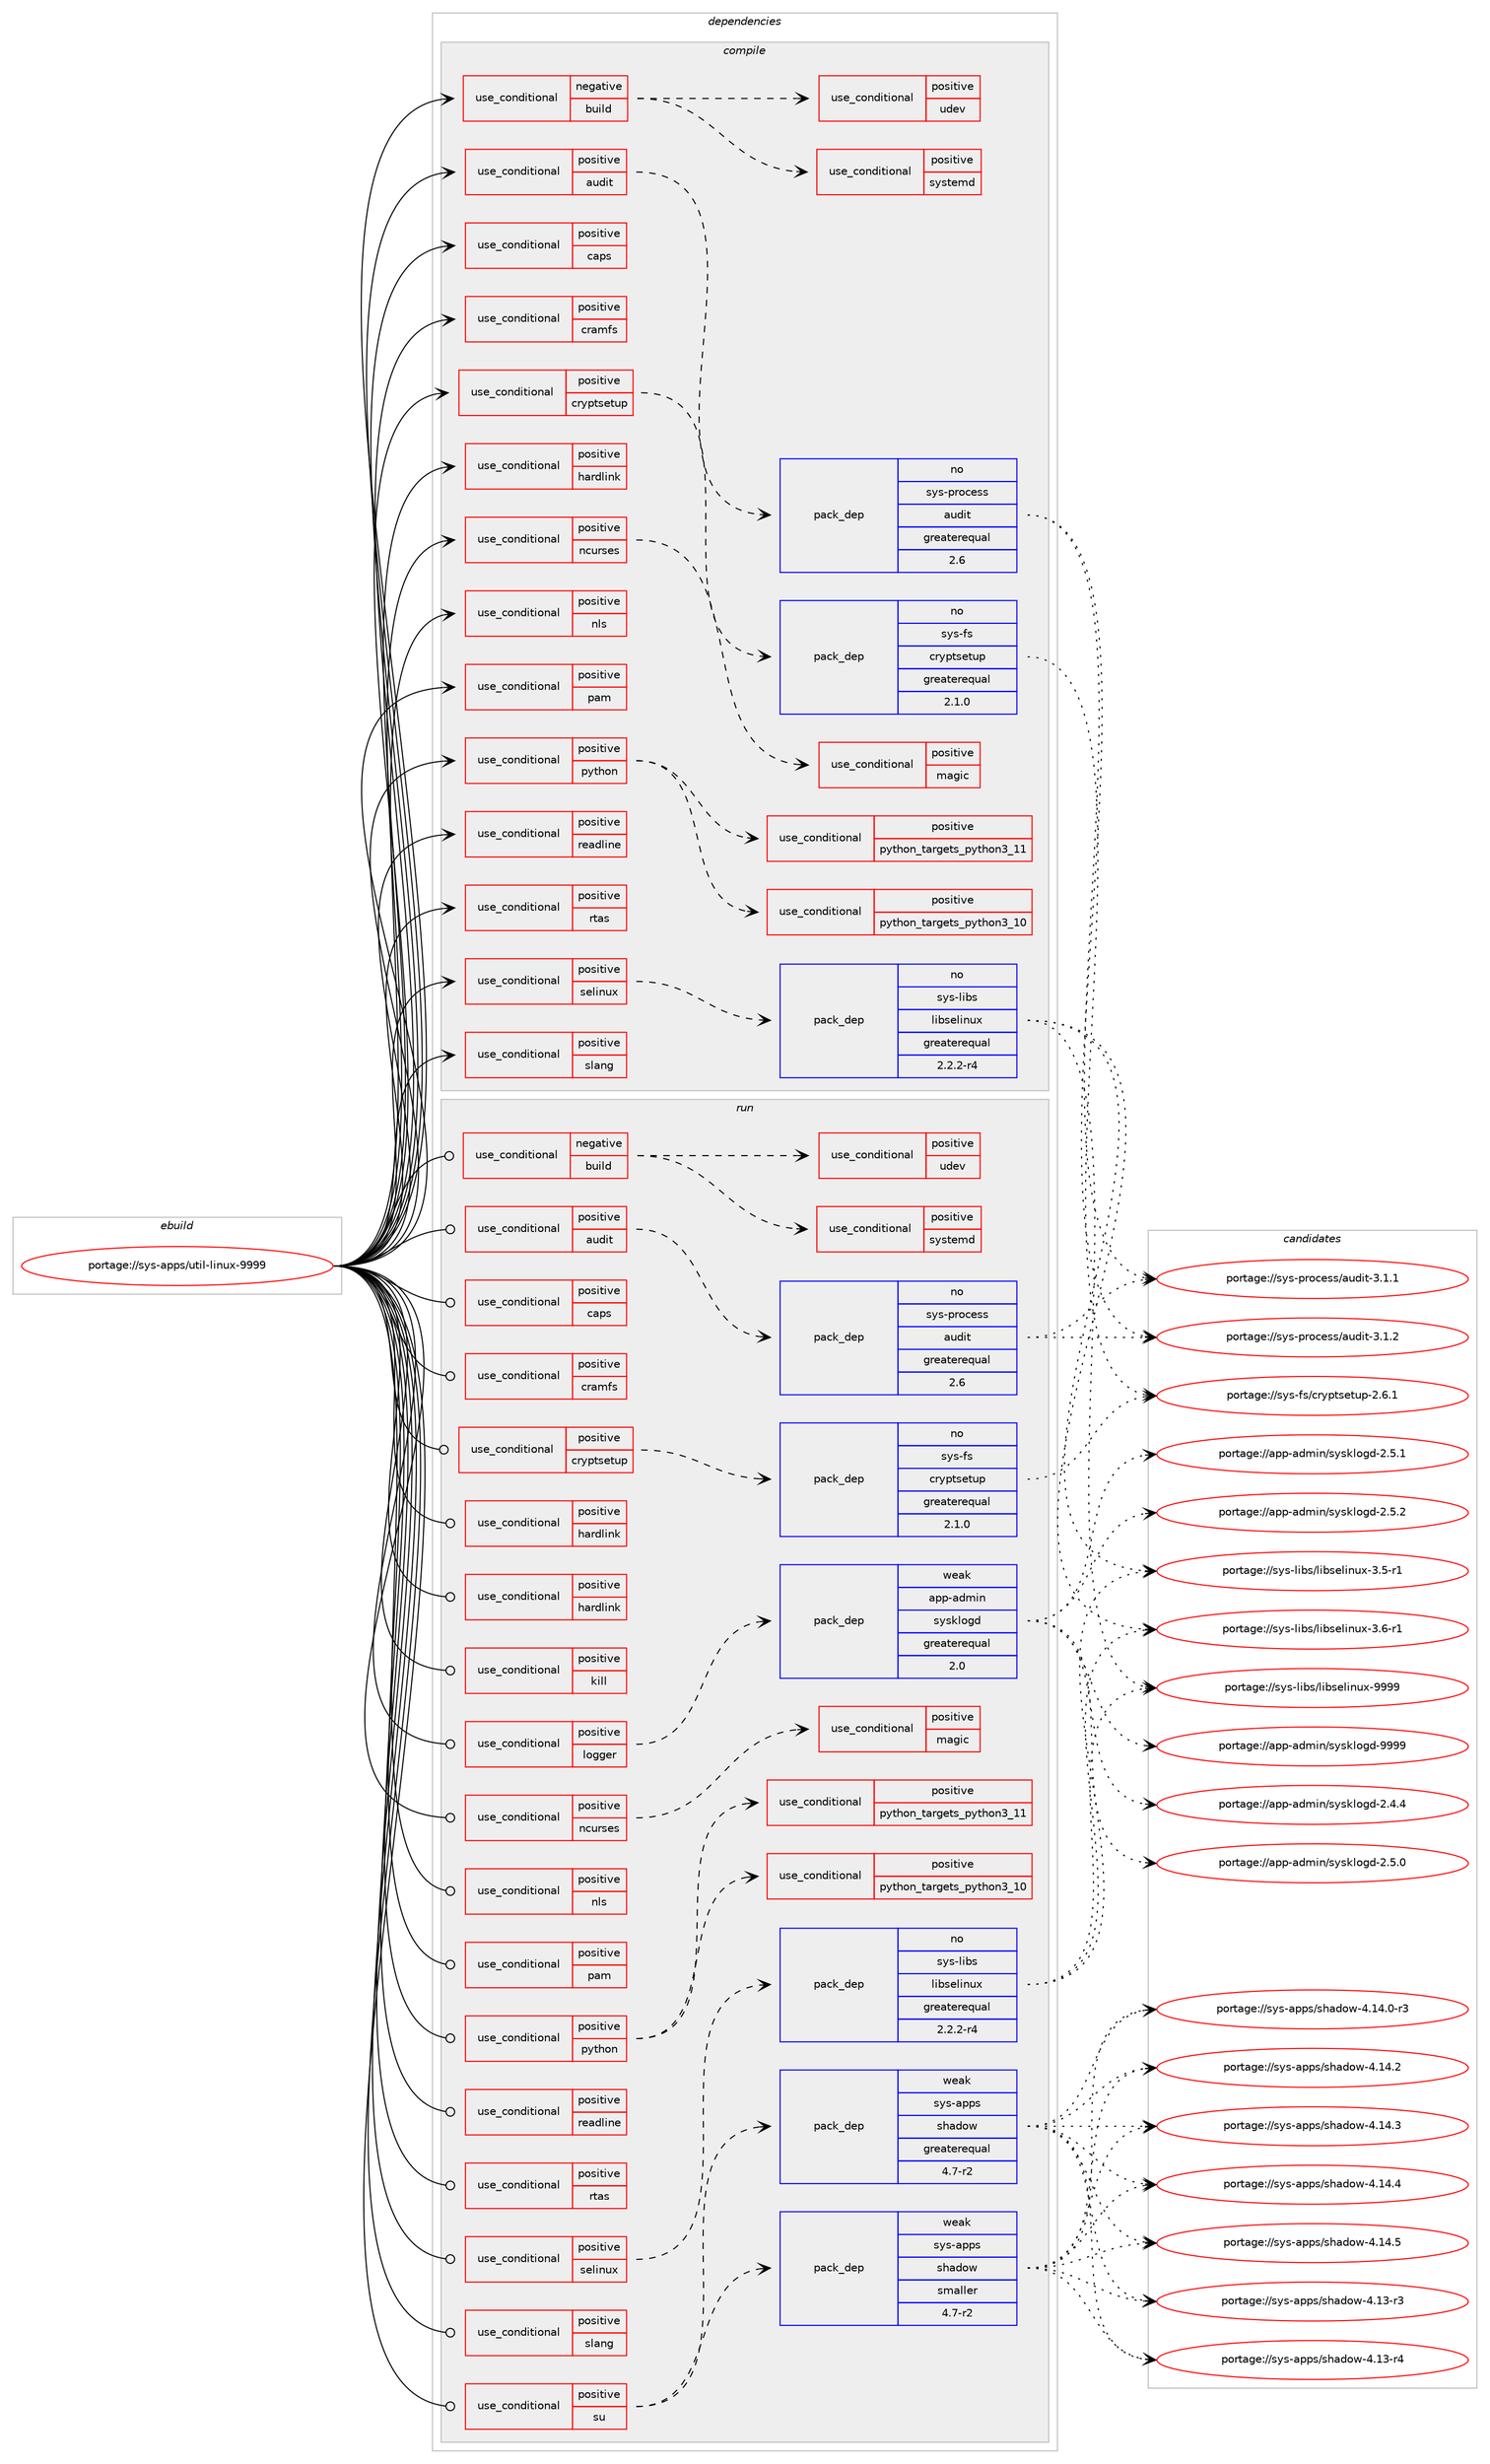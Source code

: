 digraph prolog {

# *************
# Graph options
# *************

newrank=true;
concentrate=true;
compound=true;
graph [rankdir=LR,fontname=Helvetica,fontsize=10,ranksep=1.5];#, ranksep=2.5, nodesep=0.2];
edge  [arrowhead=vee];
node  [fontname=Helvetica,fontsize=10];

# **********
# The ebuild
# **********

subgraph cluster_leftcol {
color=gray;
rank=same;
label=<<i>ebuild</i>>;
id [label="portage://sys-apps/util-linux-9999", color=red, width=4, href="../sys-apps/util-linux-9999.svg"];
}

# ****************
# The dependencies
# ****************

subgraph cluster_midcol {
color=gray;
label=<<i>dependencies</i>>;
subgraph cluster_compile {
fillcolor="#eeeeee";
style=filled;
label=<<i>compile</i>>;
subgraph cond13263 {
dependency19716 [label=<<TABLE BORDER="0" CELLBORDER="1" CELLSPACING="0" CELLPADDING="4"><TR><TD ROWSPAN="3" CELLPADDING="10">use_conditional</TD></TR><TR><TD>negative</TD></TR><TR><TD>build</TD></TR></TABLE>>, shape=none, color=red];
subgraph cond13264 {
dependency19717 [label=<<TABLE BORDER="0" CELLBORDER="1" CELLSPACING="0" CELLPADDING="4"><TR><TD ROWSPAN="3" CELLPADDING="10">use_conditional</TD></TR><TR><TD>positive</TD></TR><TR><TD>systemd</TD></TR></TABLE>>, shape=none, color=red];
# *** BEGIN UNKNOWN DEPENDENCY TYPE (TODO) ***
# dependency19717 -> package_dependency(portage://sys-apps/util-linux-9999,install,no,sys-apps,systemd,none,[,,],[],[])
# *** END UNKNOWN DEPENDENCY TYPE (TODO) ***

}
dependency19716:e -> dependency19717:w [weight=20,style="dashed",arrowhead="vee"];
subgraph cond13265 {
dependency19718 [label=<<TABLE BORDER="0" CELLBORDER="1" CELLSPACING="0" CELLPADDING="4"><TR><TD ROWSPAN="3" CELLPADDING="10">use_conditional</TD></TR><TR><TD>positive</TD></TR><TR><TD>udev</TD></TR></TABLE>>, shape=none, color=red];
# *** BEGIN UNKNOWN DEPENDENCY TYPE (TODO) ***
# dependency19718 -> package_dependency(portage://sys-apps/util-linux-9999,install,no,virtual,libudev,none,[,,],any_same_slot,[])
# *** END UNKNOWN DEPENDENCY TYPE (TODO) ***

}
dependency19716:e -> dependency19718:w [weight=20,style="dashed",arrowhead="vee"];
}
id:e -> dependency19716:w [weight=20,style="solid",arrowhead="vee"];
subgraph cond13266 {
dependency19719 [label=<<TABLE BORDER="0" CELLBORDER="1" CELLSPACING="0" CELLPADDING="4"><TR><TD ROWSPAN="3" CELLPADDING="10">use_conditional</TD></TR><TR><TD>positive</TD></TR><TR><TD>audit</TD></TR></TABLE>>, shape=none, color=red];
subgraph pack6272 {
dependency19720 [label=<<TABLE BORDER="0" CELLBORDER="1" CELLSPACING="0" CELLPADDING="4" WIDTH="220"><TR><TD ROWSPAN="6" CELLPADDING="30">pack_dep</TD></TR><TR><TD WIDTH="110">no</TD></TR><TR><TD>sys-process</TD></TR><TR><TD>audit</TD></TR><TR><TD>greaterequal</TD></TR><TR><TD>2.6</TD></TR></TABLE>>, shape=none, color=blue];
}
dependency19719:e -> dependency19720:w [weight=20,style="dashed",arrowhead="vee"];
}
id:e -> dependency19719:w [weight=20,style="solid",arrowhead="vee"];
subgraph cond13267 {
dependency19721 [label=<<TABLE BORDER="0" CELLBORDER="1" CELLSPACING="0" CELLPADDING="4"><TR><TD ROWSPAN="3" CELLPADDING="10">use_conditional</TD></TR><TR><TD>positive</TD></TR><TR><TD>caps</TD></TR></TABLE>>, shape=none, color=red];
# *** BEGIN UNKNOWN DEPENDENCY TYPE (TODO) ***
# dependency19721 -> package_dependency(portage://sys-apps/util-linux-9999,install,no,sys-libs,libcap-ng,none,[,,],[],[])
# *** END UNKNOWN DEPENDENCY TYPE (TODO) ***

}
id:e -> dependency19721:w [weight=20,style="solid",arrowhead="vee"];
subgraph cond13268 {
dependency19722 [label=<<TABLE BORDER="0" CELLBORDER="1" CELLSPACING="0" CELLPADDING="4"><TR><TD ROWSPAN="3" CELLPADDING="10">use_conditional</TD></TR><TR><TD>positive</TD></TR><TR><TD>cramfs</TD></TR></TABLE>>, shape=none, color=red];
# *** BEGIN UNKNOWN DEPENDENCY TYPE (TODO) ***
# dependency19722 -> package_dependency(portage://sys-apps/util-linux-9999,install,no,sys-libs,zlib,none,[,,],any_same_slot,[])
# *** END UNKNOWN DEPENDENCY TYPE (TODO) ***

}
id:e -> dependency19722:w [weight=20,style="solid",arrowhead="vee"];
subgraph cond13269 {
dependency19723 [label=<<TABLE BORDER="0" CELLBORDER="1" CELLSPACING="0" CELLPADDING="4"><TR><TD ROWSPAN="3" CELLPADDING="10">use_conditional</TD></TR><TR><TD>positive</TD></TR><TR><TD>cryptsetup</TD></TR></TABLE>>, shape=none, color=red];
subgraph pack6273 {
dependency19724 [label=<<TABLE BORDER="0" CELLBORDER="1" CELLSPACING="0" CELLPADDING="4" WIDTH="220"><TR><TD ROWSPAN="6" CELLPADDING="30">pack_dep</TD></TR><TR><TD WIDTH="110">no</TD></TR><TR><TD>sys-fs</TD></TR><TR><TD>cryptsetup</TD></TR><TR><TD>greaterequal</TD></TR><TR><TD>2.1.0</TD></TR></TABLE>>, shape=none, color=blue];
}
dependency19723:e -> dependency19724:w [weight=20,style="dashed",arrowhead="vee"];
}
id:e -> dependency19723:w [weight=20,style="solid",arrowhead="vee"];
subgraph cond13270 {
dependency19725 [label=<<TABLE BORDER="0" CELLBORDER="1" CELLSPACING="0" CELLPADDING="4"><TR><TD ROWSPAN="3" CELLPADDING="10">use_conditional</TD></TR><TR><TD>positive</TD></TR><TR><TD>hardlink</TD></TR></TABLE>>, shape=none, color=red];
# *** BEGIN UNKNOWN DEPENDENCY TYPE (TODO) ***
# dependency19725 -> package_dependency(portage://sys-apps/util-linux-9999,install,no,dev-libs,libpcre2,none,[,,],any_same_slot,[])
# *** END UNKNOWN DEPENDENCY TYPE (TODO) ***

}
id:e -> dependency19725:w [weight=20,style="solid",arrowhead="vee"];
subgraph cond13271 {
dependency19726 [label=<<TABLE BORDER="0" CELLBORDER="1" CELLSPACING="0" CELLPADDING="4"><TR><TD ROWSPAN="3" CELLPADDING="10">use_conditional</TD></TR><TR><TD>positive</TD></TR><TR><TD>ncurses</TD></TR></TABLE>>, shape=none, color=red];
# *** BEGIN UNKNOWN DEPENDENCY TYPE (TODO) ***
# dependency19726 -> package_dependency(portage://sys-apps/util-linux-9999,install,no,sys-libs,ncurses,none,[,,],any_same_slot,[use(optenable(unicode),positive)])
# *** END UNKNOWN DEPENDENCY TYPE (TODO) ***

subgraph cond13272 {
dependency19727 [label=<<TABLE BORDER="0" CELLBORDER="1" CELLSPACING="0" CELLPADDING="4"><TR><TD ROWSPAN="3" CELLPADDING="10">use_conditional</TD></TR><TR><TD>positive</TD></TR><TR><TD>magic</TD></TR></TABLE>>, shape=none, color=red];
# *** BEGIN UNKNOWN DEPENDENCY TYPE (TODO) ***
# dependency19727 -> package_dependency(portage://sys-apps/util-linux-9999,install,no,sys-apps,file,none,[,,],[slot(0),equal],[])
# *** END UNKNOWN DEPENDENCY TYPE (TODO) ***

}
dependency19726:e -> dependency19727:w [weight=20,style="dashed",arrowhead="vee"];
}
id:e -> dependency19726:w [weight=20,style="solid",arrowhead="vee"];
subgraph cond13273 {
dependency19728 [label=<<TABLE BORDER="0" CELLBORDER="1" CELLSPACING="0" CELLPADDING="4"><TR><TD ROWSPAN="3" CELLPADDING="10">use_conditional</TD></TR><TR><TD>positive</TD></TR><TR><TD>nls</TD></TR></TABLE>>, shape=none, color=red];
# *** BEGIN UNKNOWN DEPENDENCY TYPE (TODO) ***
# dependency19728 -> package_dependency(portage://sys-apps/util-linux-9999,install,no,virtual,libintl,none,[,,],[],[use(optenable(abi_x86_32),negative),use(optenable(abi_x86_64),negative),use(optenable(abi_x86_x32),negative),use(optenable(abi_mips_n32),negative),use(optenable(abi_mips_n64),negative),use(optenable(abi_mips_o32),negative),use(optenable(abi_s390_32),negative),use(optenable(abi_s390_64),negative)])
# *** END UNKNOWN DEPENDENCY TYPE (TODO) ***

}
id:e -> dependency19728:w [weight=20,style="solid",arrowhead="vee"];
subgraph cond13274 {
dependency19729 [label=<<TABLE BORDER="0" CELLBORDER="1" CELLSPACING="0" CELLPADDING="4"><TR><TD ROWSPAN="3" CELLPADDING="10">use_conditional</TD></TR><TR><TD>positive</TD></TR><TR><TD>pam</TD></TR></TABLE>>, shape=none, color=red];
# *** BEGIN UNKNOWN DEPENDENCY TYPE (TODO) ***
# dependency19729 -> package_dependency(portage://sys-apps/util-linux-9999,install,no,sys-libs,pam,none,[,,],[],[])
# *** END UNKNOWN DEPENDENCY TYPE (TODO) ***

}
id:e -> dependency19729:w [weight=20,style="solid",arrowhead="vee"];
subgraph cond13275 {
dependency19730 [label=<<TABLE BORDER="0" CELLBORDER="1" CELLSPACING="0" CELLPADDING="4"><TR><TD ROWSPAN="3" CELLPADDING="10">use_conditional</TD></TR><TR><TD>positive</TD></TR><TR><TD>python</TD></TR></TABLE>>, shape=none, color=red];
subgraph cond13276 {
dependency19731 [label=<<TABLE BORDER="0" CELLBORDER="1" CELLSPACING="0" CELLPADDING="4"><TR><TD ROWSPAN="3" CELLPADDING="10">use_conditional</TD></TR><TR><TD>positive</TD></TR><TR><TD>python_targets_python3_10</TD></TR></TABLE>>, shape=none, color=red];
# *** BEGIN UNKNOWN DEPENDENCY TYPE (TODO) ***
# dependency19731 -> package_dependency(portage://sys-apps/util-linux-9999,install,no,dev-lang,python,none,[,,],[slot(3.10)],[])
# *** END UNKNOWN DEPENDENCY TYPE (TODO) ***

}
dependency19730:e -> dependency19731:w [weight=20,style="dashed",arrowhead="vee"];
subgraph cond13277 {
dependency19732 [label=<<TABLE BORDER="0" CELLBORDER="1" CELLSPACING="0" CELLPADDING="4"><TR><TD ROWSPAN="3" CELLPADDING="10">use_conditional</TD></TR><TR><TD>positive</TD></TR><TR><TD>python_targets_python3_11</TD></TR></TABLE>>, shape=none, color=red];
# *** BEGIN UNKNOWN DEPENDENCY TYPE (TODO) ***
# dependency19732 -> package_dependency(portage://sys-apps/util-linux-9999,install,no,dev-lang,python,none,[,,],[slot(3.11)],[])
# *** END UNKNOWN DEPENDENCY TYPE (TODO) ***

}
dependency19730:e -> dependency19732:w [weight=20,style="dashed",arrowhead="vee"];
}
id:e -> dependency19730:w [weight=20,style="solid",arrowhead="vee"];
subgraph cond13278 {
dependency19733 [label=<<TABLE BORDER="0" CELLBORDER="1" CELLSPACING="0" CELLPADDING="4"><TR><TD ROWSPAN="3" CELLPADDING="10">use_conditional</TD></TR><TR><TD>positive</TD></TR><TR><TD>readline</TD></TR></TABLE>>, shape=none, color=red];
# *** BEGIN UNKNOWN DEPENDENCY TYPE (TODO) ***
# dependency19733 -> package_dependency(portage://sys-apps/util-linux-9999,install,no,sys-libs,readline,none,[,,],[slot(0),equal],[])
# *** END UNKNOWN DEPENDENCY TYPE (TODO) ***

}
id:e -> dependency19733:w [weight=20,style="solid",arrowhead="vee"];
subgraph cond13279 {
dependency19734 [label=<<TABLE BORDER="0" CELLBORDER="1" CELLSPACING="0" CELLPADDING="4"><TR><TD ROWSPAN="3" CELLPADDING="10">use_conditional</TD></TR><TR><TD>positive</TD></TR><TR><TD>rtas</TD></TR></TABLE>>, shape=none, color=red];
# *** BEGIN UNKNOWN DEPENDENCY TYPE (TODO) ***
# dependency19734 -> package_dependency(portage://sys-apps/util-linux-9999,install,no,sys-libs,librtas,none,[,,],[],[])
# *** END UNKNOWN DEPENDENCY TYPE (TODO) ***

}
id:e -> dependency19734:w [weight=20,style="solid",arrowhead="vee"];
subgraph cond13280 {
dependency19735 [label=<<TABLE BORDER="0" CELLBORDER="1" CELLSPACING="0" CELLPADDING="4"><TR><TD ROWSPAN="3" CELLPADDING="10">use_conditional</TD></TR><TR><TD>positive</TD></TR><TR><TD>selinux</TD></TR></TABLE>>, shape=none, color=red];
subgraph pack6274 {
dependency19736 [label=<<TABLE BORDER="0" CELLBORDER="1" CELLSPACING="0" CELLPADDING="4" WIDTH="220"><TR><TD ROWSPAN="6" CELLPADDING="30">pack_dep</TD></TR><TR><TD WIDTH="110">no</TD></TR><TR><TD>sys-libs</TD></TR><TR><TD>libselinux</TD></TR><TR><TD>greaterequal</TD></TR><TR><TD>2.2.2-r4</TD></TR></TABLE>>, shape=none, color=blue];
}
dependency19735:e -> dependency19736:w [weight=20,style="dashed",arrowhead="vee"];
}
id:e -> dependency19735:w [weight=20,style="solid",arrowhead="vee"];
subgraph cond13281 {
dependency19737 [label=<<TABLE BORDER="0" CELLBORDER="1" CELLSPACING="0" CELLPADDING="4"><TR><TD ROWSPAN="3" CELLPADDING="10">use_conditional</TD></TR><TR><TD>positive</TD></TR><TR><TD>slang</TD></TR></TABLE>>, shape=none, color=red];
# *** BEGIN UNKNOWN DEPENDENCY TYPE (TODO) ***
# dependency19737 -> package_dependency(portage://sys-apps/util-linux-9999,install,no,sys-libs,slang,none,[,,],[],[])
# *** END UNKNOWN DEPENDENCY TYPE (TODO) ***

}
id:e -> dependency19737:w [weight=20,style="solid",arrowhead="vee"];
# *** BEGIN UNKNOWN DEPENDENCY TYPE (TODO) ***
# id -> package_dependency(portage://sys-apps/util-linux-9999,install,no,acct-group,root,none,[,,],[],[])
# *** END UNKNOWN DEPENDENCY TYPE (TODO) ***

# *** BEGIN UNKNOWN DEPENDENCY TYPE (TODO) ***
# id -> package_dependency(portage://sys-apps/util-linux-9999,install,no,virtual,libcrypt,none,[,,],any_same_slot,[])
# *** END UNKNOWN DEPENDENCY TYPE (TODO) ***

# *** BEGIN UNKNOWN DEPENDENCY TYPE (TODO) ***
# id -> package_dependency(portage://sys-apps/util-linux-9999,install,no,virtual,os-headers,none,[,,],[],[])
# *** END UNKNOWN DEPENDENCY TYPE (TODO) ***

}
subgraph cluster_compileandrun {
fillcolor="#eeeeee";
style=filled;
label=<<i>compile and run</i>>;
}
subgraph cluster_run {
fillcolor="#eeeeee";
style=filled;
label=<<i>run</i>>;
subgraph cond13282 {
dependency19738 [label=<<TABLE BORDER="0" CELLBORDER="1" CELLSPACING="0" CELLPADDING="4"><TR><TD ROWSPAN="3" CELLPADDING="10">use_conditional</TD></TR><TR><TD>negative</TD></TR><TR><TD>build</TD></TR></TABLE>>, shape=none, color=red];
subgraph cond13283 {
dependency19739 [label=<<TABLE BORDER="0" CELLBORDER="1" CELLSPACING="0" CELLPADDING="4"><TR><TD ROWSPAN="3" CELLPADDING="10">use_conditional</TD></TR><TR><TD>positive</TD></TR><TR><TD>systemd</TD></TR></TABLE>>, shape=none, color=red];
# *** BEGIN UNKNOWN DEPENDENCY TYPE (TODO) ***
# dependency19739 -> package_dependency(portage://sys-apps/util-linux-9999,run,no,sys-apps,systemd,none,[,,],[],[])
# *** END UNKNOWN DEPENDENCY TYPE (TODO) ***

}
dependency19738:e -> dependency19739:w [weight=20,style="dashed",arrowhead="vee"];
subgraph cond13284 {
dependency19740 [label=<<TABLE BORDER="0" CELLBORDER="1" CELLSPACING="0" CELLPADDING="4"><TR><TD ROWSPAN="3" CELLPADDING="10">use_conditional</TD></TR><TR><TD>positive</TD></TR><TR><TD>udev</TD></TR></TABLE>>, shape=none, color=red];
# *** BEGIN UNKNOWN DEPENDENCY TYPE (TODO) ***
# dependency19740 -> package_dependency(portage://sys-apps/util-linux-9999,run,no,virtual,libudev,none,[,,],any_same_slot,[])
# *** END UNKNOWN DEPENDENCY TYPE (TODO) ***

}
dependency19738:e -> dependency19740:w [weight=20,style="dashed",arrowhead="vee"];
}
id:e -> dependency19738:w [weight=20,style="solid",arrowhead="odot"];
subgraph cond13285 {
dependency19741 [label=<<TABLE BORDER="0" CELLBORDER="1" CELLSPACING="0" CELLPADDING="4"><TR><TD ROWSPAN="3" CELLPADDING="10">use_conditional</TD></TR><TR><TD>positive</TD></TR><TR><TD>audit</TD></TR></TABLE>>, shape=none, color=red];
subgraph pack6275 {
dependency19742 [label=<<TABLE BORDER="0" CELLBORDER="1" CELLSPACING="0" CELLPADDING="4" WIDTH="220"><TR><TD ROWSPAN="6" CELLPADDING="30">pack_dep</TD></TR><TR><TD WIDTH="110">no</TD></TR><TR><TD>sys-process</TD></TR><TR><TD>audit</TD></TR><TR><TD>greaterequal</TD></TR><TR><TD>2.6</TD></TR></TABLE>>, shape=none, color=blue];
}
dependency19741:e -> dependency19742:w [weight=20,style="dashed",arrowhead="vee"];
}
id:e -> dependency19741:w [weight=20,style="solid",arrowhead="odot"];
subgraph cond13286 {
dependency19743 [label=<<TABLE BORDER="0" CELLBORDER="1" CELLSPACING="0" CELLPADDING="4"><TR><TD ROWSPAN="3" CELLPADDING="10">use_conditional</TD></TR><TR><TD>positive</TD></TR><TR><TD>caps</TD></TR></TABLE>>, shape=none, color=red];
# *** BEGIN UNKNOWN DEPENDENCY TYPE (TODO) ***
# dependency19743 -> package_dependency(portage://sys-apps/util-linux-9999,run,no,sys-libs,libcap-ng,none,[,,],[],[])
# *** END UNKNOWN DEPENDENCY TYPE (TODO) ***

}
id:e -> dependency19743:w [weight=20,style="solid",arrowhead="odot"];
subgraph cond13287 {
dependency19744 [label=<<TABLE BORDER="0" CELLBORDER="1" CELLSPACING="0" CELLPADDING="4"><TR><TD ROWSPAN="3" CELLPADDING="10">use_conditional</TD></TR><TR><TD>positive</TD></TR><TR><TD>cramfs</TD></TR></TABLE>>, shape=none, color=red];
# *** BEGIN UNKNOWN DEPENDENCY TYPE (TODO) ***
# dependency19744 -> package_dependency(portage://sys-apps/util-linux-9999,run,no,sys-libs,zlib,none,[,,],any_same_slot,[])
# *** END UNKNOWN DEPENDENCY TYPE (TODO) ***

}
id:e -> dependency19744:w [weight=20,style="solid",arrowhead="odot"];
subgraph cond13288 {
dependency19745 [label=<<TABLE BORDER="0" CELLBORDER="1" CELLSPACING="0" CELLPADDING="4"><TR><TD ROWSPAN="3" CELLPADDING="10">use_conditional</TD></TR><TR><TD>positive</TD></TR><TR><TD>cryptsetup</TD></TR></TABLE>>, shape=none, color=red];
subgraph pack6276 {
dependency19746 [label=<<TABLE BORDER="0" CELLBORDER="1" CELLSPACING="0" CELLPADDING="4" WIDTH="220"><TR><TD ROWSPAN="6" CELLPADDING="30">pack_dep</TD></TR><TR><TD WIDTH="110">no</TD></TR><TR><TD>sys-fs</TD></TR><TR><TD>cryptsetup</TD></TR><TR><TD>greaterequal</TD></TR><TR><TD>2.1.0</TD></TR></TABLE>>, shape=none, color=blue];
}
dependency19745:e -> dependency19746:w [weight=20,style="dashed",arrowhead="vee"];
}
id:e -> dependency19745:w [weight=20,style="solid",arrowhead="odot"];
subgraph cond13289 {
dependency19747 [label=<<TABLE BORDER="0" CELLBORDER="1" CELLSPACING="0" CELLPADDING="4"><TR><TD ROWSPAN="3" CELLPADDING="10">use_conditional</TD></TR><TR><TD>positive</TD></TR><TR><TD>hardlink</TD></TR></TABLE>>, shape=none, color=red];
# *** BEGIN UNKNOWN DEPENDENCY TYPE (TODO) ***
# dependency19747 -> package_dependency(portage://sys-apps/util-linux-9999,run,no,dev-libs,libpcre2,none,[,,],any_same_slot,[])
# *** END UNKNOWN DEPENDENCY TYPE (TODO) ***

}
id:e -> dependency19747:w [weight=20,style="solid",arrowhead="odot"];
subgraph cond13290 {
dependency19748 [label=<<TABLE BORDER="0" CELLBORDER="1" CELLSPACING="0" CELLPADDING="4"><TR><TD ROWSPAN="3" CELLPADDING="10">use_conditional</TD></TR><TR><TD>positive</TD></TR><TR><TD>hardlink</TD></TR></TABLE>>, shape=none, color=red];
# *** BEGIN UNKNOWN DEPENDENCY TYPE (TODO) ***
# dependency19748 -> package_dependency(portage://sys-apps/util-linux-9999,run,weak,app-arch,hardlink,none,[,,],[],[])
# *** END UNKNOWN DEPENDENCY TYPE (TODO) ***

}
id:e -> dependency19748:w [weight=20,style="solid",arrowhead="odot"];
subgraph cond13291 {
dependency19749 [label=<<TABLE BORDER="0" CELLBORDER="1" CELLSPACING="0" CELLPADDING="4"><TR><TD ROWSPAN="3" CELLPADDING="10">use_conditional</TD></TR><TR><TD>positive</TD></TR><TR><TD>kill</TD></TR></TABLE>>, shape=none, color=red];
# *** BEGIN UNKNOWN DEPENDENCY TYPE (TODO) ***
# dependency19749 -> package_dependency(portage://sys-apps/util-linux-9999,run,weak,sys-apps,coreutils,none,[,,],[],[use(enable(kill),none)])
# *** END UNKNOWN DEPENDENCY TYPE (TODO) ***

# *** BEGIN UNKNOWN DEPENDENCY TYPE (TODO) ***
# dependency19749 -> package_dependency(portage://sys-apps/util-linux-9999,run,weak,sys-process,procps,none,[,,],[],[use(enable(kill),none)])
# *** END UNKNOWN DEPENDENCY TYPE (TODO) ***

}
id:e -> dependency19749:w [weight=20,style="solid",arrowhead="odot"];
subgraph cond13292 {
dependency19750 [label=<<TABLE BORDER="0" CELLBORDER="1" CELLSPACING="0" CELLPADDING="4"><TR><TD ROWSPAN="3" CELLPADDING="10">use_conditional</TD></TR><TR><TD>positive</TD></TR><TR><TD>logger</TD></TR></TABLE>>, shape=none, color=red];
subgraph pack6277 {
dependency19751 [label=<<TABLE BORDER="0" CELLBORDER="1" CELLSPACING="0" CELLPADDING="4" WIDTH="220"><TR><TD ROWSPAN="6" CELLPADDING="30">pack_dep</TD></TR><TR><TD WIDTH="110">weak</TD></TR><TR><TD>app-admin</TD></TR><TR><TD>sysklogd</TD></TR><TR><TD>greaterequal</TD></TR><TR><TD>2.0</TD></TR></TABLE>>, shape=none, color=blue];
}
dependency19750:e -> dependency19751:w [weight=20,style="dashed",arrowhead="vee"];
}
id:e -> dependency19750:w [weight=20,style="solid",arrowhead="odot"];
subgraph cond13293 {
dependency19752 [label=<<TABLE BORDER="0" CELLBORDER="1" CELLSPACING="0" CELLPADDING="4"><TR><TD ROWSPAN="3" CELLPADDING="10">use_conditional</TD></TR><TR><TD>positive</TD></TR><TR><TD>ncurses</TD></TR></TABLE>>, shape=none, color=red];
# *** BEGIN UNKNOWN DEPENDENCY TYPE (TODO) ***
# dependency19752 -> package_dependency(portage://sys-apps/util-linux-9999,run,no,sys-libs,ncurses,none,[,,],any_same_slot,[use(optenable(unicode),positive)])
# *** END UNKNOWN DEPENDENCY TYPE (TODO) ***

subgraph cond13294 {
dependency19753 [label=<<TABLE BORDER="0" CELLBORDER="1" CELLSPACING="0" CELLPADDING="4"><TR><TD ROWSPAN="3" CELLPADDING="10">use_conditional</TD></TR><TR><TD>positive</TD></TR><TR><TD>magic</TD></TR></TABLE>>, shape=none, color=red];
# *** BEGIN UNKNOWN DEPENDENCY TYPE (TODO) ***
# dependency19753 -> package_dependency(portage://sys-apps/util-linux-9999,run,no,sys-apps,file,none,[,,],[slot(0),equal],[])
# *** END UNKNOWN DEPENDENCY TYPE (TODO) ***

}
dependency19752:e -> dependency19753:w [weight=20,style="dashed",arrowhead="vee"];
}
id:e -> dependency19752:w [weight=20,style="solid",arrowhead="odot"];
subgraph cond13295 {
dependency19754 [label=<<TABLE BORDER="0" CELLBORDER="1" CELLSPACING="0" CELLPADDING="4"><TR><TD ROWSPAN="3" CELLPADDING="10">use_conditional</TD></TR><TR><TD>positive</TD></TR><TR><TD>nls</TD></TR></TABLE>>, shape=none, color=red];
# *** BEGIN UNKNOWN DEPENDENCY TYPE (TODO) ***
# dependency19754 -> package_dependency(portage://sys-apps/util-linux-9999,run,no,virtual,libintl,none,[,,],[],[use(optenable(abi_x86_32),negative),use(optenable(abi_x86_64),negative),use(optenable(abi_x86_x32),negative),use(optenable(abi_mips_n32),negative),use(optenable(abi_mips_n64),negative),use(optenable(abi_mips_o32),negative),use(optenable(abi_s390_32),negative),use(optenable(abi_s390_64),negative)])
# *** END UNKNOWN DEPENDENCY TYPE (TODO) ***

}
id:e -> dependency19754:w [weight=20,style="solid",arrowhead="odot"];
subgraph cond13296 {
dependency19755 [label=<<TABLE BORDER="0" CELLBORDER="1" CELLSPACING="0" CELLPADDING="4"><TR><TD ROWSPAN="3" CELLPADDING="10">use_conditional</TD></TR><TR><TD>positive</TD></TR><TR><TD>pam</TD></TR></TABLE>>, shape=none, color=red];
# *** BEGIN UNKNOWN DEPENDENCY TYPE (TODO) ***
# dependency19755 -> package_dependency(portage://sys-apps/util-linux-9999,run,no,sys-libs,pam,none,[,,],[],[])
# *** END UNKNOWN DEPENDENCY TYPE (TODO) ***

}
id:e -> dependency19755:w [weight=20,style="solid",arrowhead="odot"];
subgraph cond13297 {
dependency19756 [label=<<TABLE BORDER="0" CELLBORDER="1" CELLSPACING="0" CELLPADDING="4"><TR><TD ROWSPAN="3" CELLPADDING="10">use_conditional</TD></TR><TR><TD>positive</TD></TR><TR><TD>python</TD></TR></TABLE>>, shape=none, color=red];
subgraph cond13298 {
dependency19757 [label=<<TABLE BORDER="0" CELLBORDER="1" CELLSPACING="0" CELLPADDING="4"><TR><TD ROWSPAN="3" CELLPADDING="10">use_conditional</TD></TR><TR><TD>positive</TD></TR><TR><TD>python_targets_python3_10</TD></TR></TABLE>>, shape=none, color=red];
# *** BEGIN UNKNOWN DEPENDENCY TYPE (TODO) ***
# dependency19757 -> package_dependency(portage://sys-apps/util-linux-9999,run,no,dev-lang,python,none,[,,],[slot(3.10)],[])
# *** END UNKNOWN DEPENDENCY TYPE (TODO) ***

}
dependency19756:e -> dependency19757:w [weight=20,style="dashed",arrowhead="vee"];
subgraph cond13299 {
dependency19758 [label=<<TABLE BORDER="0" CELLBORDER="1" CELLSPACING="0" CELLPADDING="4"><TR><TD ROWSPAN="3" CELLPADDING="10">use_conditional</TD></TR><TR><TD>positive</TD></TR><TR><TD>python_targets_python3_11</TD></TR></TABLE>>, shape=none, color=red];
# *** BEGIN UNKNOWN DEPENDENCY TYPE (TODO) ***
# dependency19758 -> package_dependency(portage://sys-apps/util-linux-9999,run,no,dev-lang,python,none,[,,],[slot(3.11)],[])
# *** END UNKNOWN DEPENDENCY TYPE (TODO) ***

}
dependency19756:e -> dependency19758:w [weight=20,style="dashed",arrowhead="vee"];
}
id:e -> dependency19756:w [weight=20,style="solid",arrowhead="odot"];
subgraph cond13300 {
dependency19759 [label=<<TABLE BORDER="0" CELLBORDER="1" CELLSPACING="0" CELLPADDING="4"><TR><TD ROWSPAN="3" CELLPADDING="10">use_conditional</TD></TR><TR><TD>positive</TD></TR><TR><TD>readline</TD></TR></TABLE>>, shape=none, color=red];
# *** BEGIN UNKNOWN DEPENDENCY TYPE (TODO) ***
# dependency19759 -> package_dependency(portage://sys-apps/util-linux-9999,run,no,sys-libs,readline,none,[,,],[slot(0),equal],[])
# *** END UNKNOWN DEPENDENCY TYPE (TODO) ***

}
id:e -> dependency19759:w [weight=20,style="solid",arrowhead="odot"];
subgraph cond13301 {
dependency19760 [label=<<TABLE BORDER="0" CELLBORDER="1" CELLSPACING="0" CELLPADDING="4"><TR><TD ROWSPAN="3" CELLPADDING="10">use_conditional</TD></TR><TR><TD>positive</TD></TR><TR><TD>rtas</TD></TR></TABLE>>, shape=none, color=red];
# *** BEGIN UNKNOWN DEPENDENCY TYPE (TODO) ***
# dependency19760 -> package_dependency(portage://sys-apps/util-linux-9999,run,no,sys-libs,librtas,none,[,,],[],[])
# *** END UNKNOWN DEPENDENCY TYPE (TODO) ***

}
id:e -> dependency19760:w [weight=20,style="solid",arrowhead="odot"];
subgraph cond13302 {
dependency19761 [label=<<TABLE BORDER="0" CELLBORDER="1" CELLSPACING="0" CELLPADDING="4"><TR><TD ROWSPAN="3" CELLPADDING="10">use_conditional</TD></TR><TR><TD>positive</TD></TR><TR><TD>selinux</TD></TR></TABLE>>, shape=none, color=red];
subgraph pack6278 {
dependency19762 [label=<<TABLE BORDER="0" CELLBORDER="1" CELLSPACING="0" CELLPADDING="4" WIDTH="220"><TR><TD ROWSPAN="6" CELLPADDING="30">pack_dep</TD></TR><TR><TD WIDTH="110">no</TD></TR><TR><TD>sys-libs</TD></TR><TR><TD>libselinux</TD></TR><TR><TD>greaterequal</TD></TR><TR><TD>2.2.2-r4</TD></TR></TABLE>>, shape=none, color=blue];
}
dependency19761:e -> dependency19762:w [weight=20,style="dashed",arrowhead="vee"];
}
id:e -> dependency19761:w [weight=20,style="solid",arrowhead="odot"];
subgraph cond13303 {
dependency19763 [label=<<TABLE BORDER="0" CELLBORDER="1" CELLSPACING="0" CELLPADDING="4"><TR><TD ROWSPAN="3" CELLPADDING="10">use_conditional</TD></TR><TR><TD>positive</TD></TR><TR><TD>slang</TD></TR></TABLE>>, shape=none, color=red];
# *** BEGIN UNKNOWN DEPENDENCY TYPE (TODO) ***
# dependency19763 -> package_dependency(portage://sys-apps/util-linux-9999,run,no,sys-libs,slang,none,[,,],[],[])
# *** END UNKNOWN DEPENDENCY TYPE (TODO) ***

}
id:e -> dependency19763:w [weight=20,style="solid",arrowhead="odot"];
subgraph cond13304 {
dependency19764 [label=<<TABLE BORDER="0" CELLBORDER="1" CELLSPACING="0" CELLPADDING="4"><TR><TD ROWSPAN="3" CELLPADDING="10">use_conditional</TD></TR><TR><TD>positive</TD></TR><TR><TD>su</TD></TR></TABLE>>, shape=none, color=red];
subgraph pack6279 {
dependency19765 [label=<<TABLE BORDER="0" CELLBORDER="1" CELLSPACING="0" CELLPADDING="4" WIDTH="220"><TR><TD ROWSPAN="6" CELLPADDING="30">pack_dep</TD></TR><TR><TD WIDTH="110">weak</TD></TR><TR><TD>sys-apps</TD></TR><TR><TD>shadow</TD></TR><TR><TD>smaller</TD></TR><TR><TD>4.7-r2</TD></TR></TABLE>>, shape=none, color=blue];
}
dependency19764:e -> dependency19765:w [weight=20,style="dashed",arrowhead="vee"];
subgraph pack6280 {
dependency19766 [label=<<TABLE BORDER="0" CELLBORDER="1" CELLSPACING="0" CELLPADDING="4" WIDTH="220"><TR><TD ROWSPAN="6" CELLPADDING="30">pack_dep</TD></TR><TR><TD WIDTH="110">weak</TD></TR><TR><TD>sys-apps</TD></TR><TR><TD>shadow</TD></TR><TR><TD>greaterequal</TD></TR><TR><TD>4.7-r2</TD></TR></TABLE>>, shape=none, color=blue];
}
dependency19764:e -> dependency19766:w [weight=20,style="dashed",arrowhead="vee"];
}
id:e -> dependency19764:w [weight=20,style="solid",arrowhead="odot"];
# *** BEGIN UNKNOWN DEPENDENCY TYPE (TODO) ***
# id -> package_dependency(portage://sys-apps/util-linux-9999,run,no,virtual,libcrypt,none,[,,],any_same_slot,[])
# *** END UNKNOWN DEPENDENCY TYPE (TODO) ***

# *** BEGIN UNKNOWN DEPENDENCY TYPE (TODO) ***
# id -> package_dependency(portage://sys-apps/util-linux-9999,run,weak,net-wireless,rfkill,none,[,,],[],[])
# *** END UNKNOWN DEPENDENCY TYPE (TODO) ***

}
}

# **************
# The candidates
# **************

subgraph cluster_choices {
rank=same;
color=gray;
label=<<i>candidates</i>>;

subgraph choice6272 {
color=black;
nodesep=1;
choice11512111545112114111991011151154797117100105116455146494649 [label="portage://sys-process/audit-3.1.1", color=red, width=4,href="../sys-process/audit-3.1.1.svg"];
choice11512111545112114111991011151154797117100105116455146494650 [label="portage://sys-process/audit-3.1.2", color=red, width=4,href="../sys-process/audit-3.1.2.svg"];
dependency19720:e -> choice11512111545112114111991011151154797117100105116455146494649:w [style=dotted,weight="100"];
dependency19720:e -> choice11512111545112114111991011151154797117100105116455146494650:w [style=dotted,weight="100"];
}
subgraph choice6273 {
color=black;
nodesep=1;
choice115121115451021154799114121112116115101116117112455046544649 [label="portage://sys-fs/cryptsetup-2.6.1", color=red, width=4,href="../sys-fs/cryptsetup-2.6.1.svg"];
dependency19724:e -> choice115121115451021154799114121112116115101116117112455046544649:w [style=dotted,weight="100"];
}
subgraph choice6274 {
color=black;
nodesep=1;
choice11512111545108105981154710810598115101108105110117120455146534511449 [label="portage://sys-libs/libselinux-3.5-r1", color=red, width=4,href="../sys-libs/libselinux-3.5-r1.svg"];
choice11512111545108105981154710810598115101108105110117120455146544511449 [label="portage://sys-libs/libselinux-3.6-r1", color=red, width=4,href="../sys-libs/libselinux-3.6-r1.svg"];
choice115121115451081059811547108105981151011081051101171204557575757 [label="portage://sys-libs/libselinux-9999", color=red, width=4,href="../sys-libs/libselinux-9999.svg"];
dependency19736:e -> choice11512111545108105981154710810598115101108105110117120455146534511449:w [style=dotted,weight="100"];
dependency19736:e -> choice11512111545108105981154710810598115101108105110117120455146544511449:w [style=dotted,weight="100"];
dependency19736:e -> choice115121115451081059811547108105981151011081051101171204557575757:w [style=dotted,weight="100"];
}
subgraph choice6275 {
color=black;
nodesep=1;
choice11512111545112114111991011151154797117100105116455146494649 [label="portage://sys-process/audit-3.1.1", color=red, width=4,href="../sys-process/audit-3.1.1.svg"];
choice11512111545112114111991011151154797117100105116455146494650 [label="portage://sys-process/audit-3.1.2", color=red, width=4,href="../sys-process/audit-3.1.2.svg"];
dependency19742:e -> choice11512111545112114111991011151154797117100105116455146494649:w [style=dotted,weight="100"];
dependency19742:e -> choice11512111545112114111991011151154797117100105116455146494650:w [style=dotted,weight="100"];
}
subgraph choice6276 {
color=black;
nodesep=1;
choice115121115451021154799114121112116115101116117112455046544649 [label="portage://sys-fs/cryptsetup-2.6.1", color=red, width=4,href="../sys-fs/cryptsetup-2.6.1.svg"];
dependency19746:e -> choice115121115451021154799114121112116115101116117112455046544649:w [style=dotted,weight="100"];
}
subgraph choice6277 {
color=black;
nodesep=1;
choice97112112459710010910511047115121115107108111103100455046524652 [label="portage://app-admin/sysklogd-2.4.4", color=red, width=4,href="../app-admin/sysklogd-2.4.4.svg"];
choice97112112459710010910511047115121115107108111103100455046534648 [label="portage://app-admin/sysklogd-2.5.0", color=red, width=4,href="../app-admin/sysklogd-2.5.0.svg"];
choice97112112459710010910511047115121115107108111103100455046534649 [label="portage://app-admin/sysklogd-2.5.1", color=red, width=4,href="../app-admin/sysklogd-2.5.1.svg"];
choice97112112459710010910511047115121115107108111103100455046534650 [label="portage://app-admin/sysklogd-2.5.2", color=red, width=4,href="../app-admin/sysklogd-2.5.2.svg"];
choice971121124597100109105110471151211151071081111031004557575757 [label="portage://app-admin/sysklogd-9999", color=red, width=4,href="../app-admin/sysklogd-9999.svg"];
dependency19751:e -> choice97112112459710010910511047115121115107108111103100455046524652:w [style=dotted,weight="100"];
dependency19751:e -> choice97112112459710010910511047115121115107108111103100455046534648:w [style=dotted,weight="100"];
dependency19751:e -> choice97112112459710010910511047115121115107108111103100455046534649:w [style=dotted,weight="100"];
dependency19751:e -> choice97112112459710010910511047115121115107108111103100455046534650:w [style=dotted,weight="100"];
dependency19751:e -> choice971121124597100109105110471151211151071081111031004557575757:w [style=dotted,weight="100"];
}
subgraph choice6278 {
color=black;
nodesep=1;
choice11512111545108105981154710810598115101108105110117120455146534511449 [label="portage://sys-libs/libselinux-3.5-r1", color=red, width=4,href="../sys-libs/libselinux-3.5-r1.svg"];
choice11512111545108105981154710810598115101108105110117120455146544511449 [label="portage://sys-libs/libselinux-3.6-r1", color=red, width=4,href="../sys-libs/libselinux-3.6-r1.svg"];
choice115121115451081059811547108105981151011081051101171204557575757 [label="portage://sys-libs/libselinux-9999", color=red, width=4,href="../sys-libs/libselinux-9999.svg"];
dependency19762:e -> choice11512111545108105981154710810598115101108105110117120455146534511449:w [style=dotted,weight="100"];
dependency19762:e -> choice11512111545108105981154710810598115101108105110117120455146544511449:w [style=dotted,weight="100"];
dependency19762:e -> choice115121115451081059811547108105981151011081051101171204557575757:w [style=dotted,weight="100"];
}
subgraph choice6279 {
color=black;
nodesep=1;
choice1151211154597112112115471151049710011111945524649514511451 [label="portage://sys-apps/shadow-4.13-r3", color=red, width=4,href="../sys-apps/shadow-4.13-r3.svg"];
choice1151211154597112112115471151049710011111945524649514511452 [label="portage://sys-apps/shadow-4.13-r4", color=red, width=4,href="../sys-apps/shadow-4.13-r4.svg"];
choice11512111545971121121154711510497100111119455246495246484511451 [label="portage://sys-apps/shadow-4.14.0-r3", color=red, width=4,href="../sys-apps/shadow-4.14.0-r3.svg"];
choice1151211154597112112115471151049710011111945524649524650 [label="portage://sys-apps/shadow-4.14.2", color=red, width=4,href="../sys-apps/shadow-4.14.2.svg"];
choice1151211154597112112115471151049710011111945524649524651 [label="portage://sys-apps/shadow-4.14.3", color=red, width=4,href="../sys-apps/shadow-4.14.3.svg"];
choice1151211154597112112115471151049710011111945524649524652 [label="portage://sys-apps/shadow-4.14.4", color=red, width=4,href="../sys-apps/shadow-4.14.4.svg"];
choice1151211154597112112115471151049710011111945524649524653 [label="portage://sys-apps/shadow-4.14.5", color=red, width=4,href="../sys-apps/shadow-4.14.5.svg"];
dependency19765:e -> choice1151211154597112112115471151049710011111945524649514511451:w [style=dotted,weight="100"];
dependency19765:e -> choice1151211154597112112115471151049710011111945524649514511452:w [style=dotted,weight="100"];
dependency19765:e -> choice11512111545971121121154711510497100111119455246495246484511451:w [style=dotted,weight="100"];
dependency19765:e -> choice1151211154597112112115471151049710011111945524649524650:w [style=dotted,weight="100"];
dependency19765:e -> choice1151211154597112112115471151049710011111945524649524651:w [style=dotted,weight="100"];
dependency19765:e -> choice1151211154597112112115471151049710011111945524649524652:w [style=dotted,weight="100"];
dependency19765:e -> choice1151211154597112112115471151049710011111945524649524653:w [style=dotted,weight="100"];
}
subgraph choice6280 {
color=black;
nodesep=1;
choice1151211154597112112115471151049710011111945524649514511451 [label="portage://sys-apps/shadow-4.13-r3", color=red, width=4,href="../sys-apps/shadow-4.13-r3.svg"];
choice1151211154597112112115471151049710011111945524649514511452 [label="portage://sys-apps/shadow-4.13-r4", color=red, width=4,href="../sys-apps/shadow-4.13-r4.svg"];
choice11512111545971121121154711510497100111119455246495246484511451 [label="portage://sys-apps/shadow-4.14.0-r3", color=red, width=4,href="../sys-apps/shadow-4.14.0-r3.svg"];
choice1151211154597112112115471151049710011111945524649524650 [label="portage://sys-apps/shadow-4.14.2", color=red, width=4,href="../sys-apps/shadow-4.14.2.svg"];
choice1151211154597112112115471151049710011111945524649524651 [label="portage://sys-apps/shadow-4.14.3", color=red, width=4,href="../sys-apps/shadow-4.14.3.svg"];
choice1151211154597112112115471151049710011111945524649524652 [label="portage://sys-apps/shadow-4.14.4", color=red, width=4,href="../sys-apps/shadow-4.14.4.svg"];
choice1151211154597112112115471151049710011111945524649524653 [label="portage://sys-apps/shadow-4.14.5", color=red, width=4,href="../sys-apps/shadow-4.14.5.svg"];
dependency19766:e -> choice1151211154597112112115471151049710011111945524649514511451:w [style=dotted,weight="100"];
dependency19766:e -> choice1151211154597112112115471151049710011111945524649514511452:w [style=dotted,weight="100"];
dependency19766:e -> choice11512111545971121121154711510497100111119455246495246484511451:w [style=dotted,weight="100"];
dependency19766:e -> choice1151211154597112112115471151049710011111945524649524650:w [style=dotted,weight="100"];
dependency19766:e -> choice1151211154597112112115471151049710011111945524649524651:w [style=dotted,weight="100"];
dependency19766:e -> choice1151211154597112112115471151049710011111945524649524652:w [style=dotted,weight="100"];
dependency19766:e -> choice1151211154597112112115471151049710011111945524649524653:w [style=dotted,weight="100"];
}
}

}
